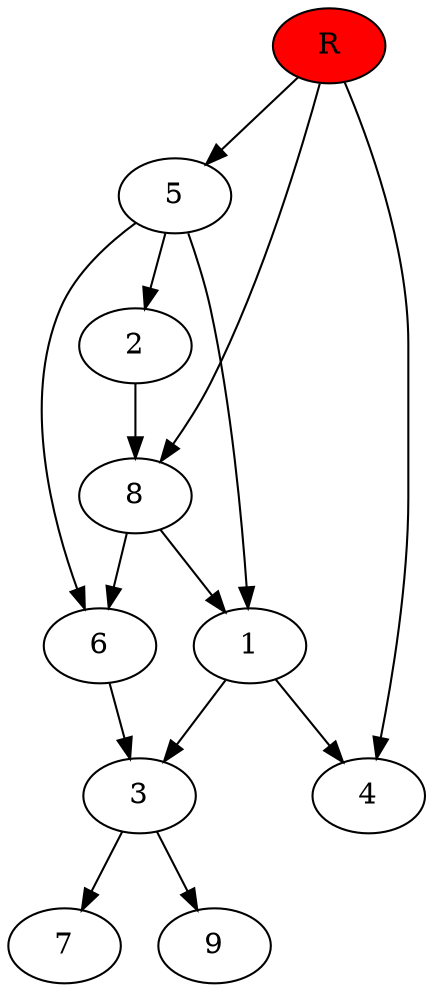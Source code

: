 digraph prb33017 {
	1
	2
	3
	4
	5
	6
	7
	8
	R [fillcolor="#ff0000" style=filled]
	1 -> 3
	1 -> 4
	2 -> 8
	3 -> 7
	3 -> 9
	5 -> 1
	5 -> 2
	5 -> 6
	6 -> 3
	8 -> 1
	8 -> 6
	R -> 4
	R -> 5
	R -> 8
}
